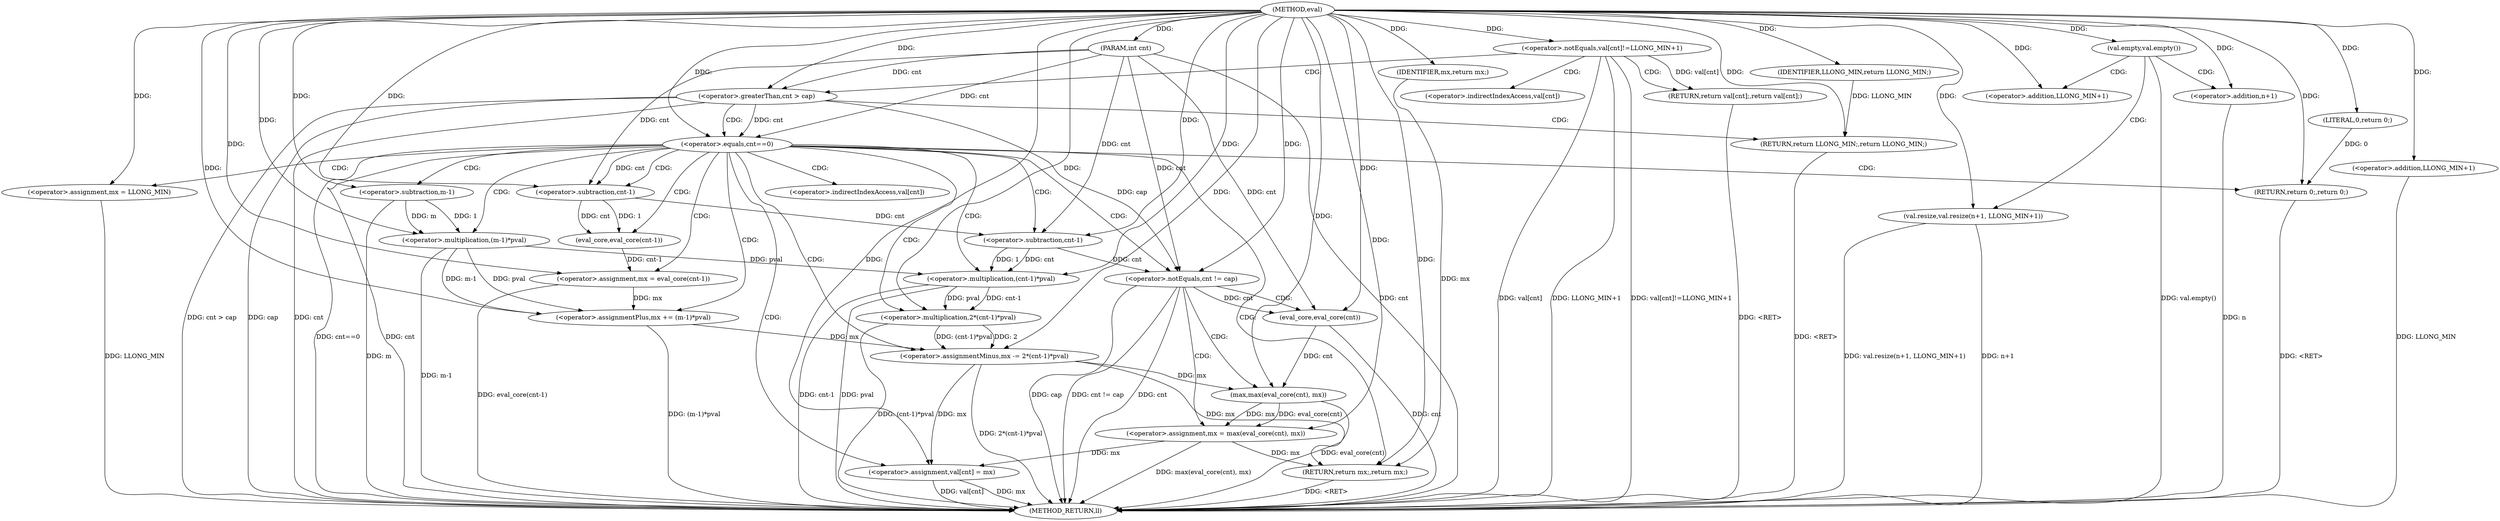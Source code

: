 digraph "eval" {  
"1000110" [label = "(METHOD,eval)" ]
"1000190" [label = "(METHOD_RETURN,ll)" ]
"1000111" [label = "(PARAM,int cnt)" ]
"1000147" [label = "(<operator>.assignment,mx = LLONG_MIN)" ]
"1000150" [label = "(<operator>.assignment,mx = eval_core(cnt-1))" ]
"1000156" [label = "(<operator>.assignmentPlus,mx += (m-1)*pval)" ]
"1000163" [label = "(<operator>.assignmentMinus,mx -= 2*(cnt-1)*pval)" ]
"1000183" [label = "(<operator>.assignment,val[cnt] = mx)" ]
"1000188" [label = "(RETURN,return mx;,return mx;)" ]
"1000114" [label = "(val.empty,val.empty())" ]
"1000115" [label = "(val.resize,val.resize(n+1, LLONG_MIN+1))" ]
"1000123" [label = "(<operator>.notEquals,val[cnt]!=LLONG_MIN+1)" ]
"1000130" [label = "(RETURN,return val[cnt];,return val[cnt];)" ]
"1000135" [label = "(<operator>.greaterThan,cnt > cap)" ]
"1000138" [label = "(RETURN,return LLONG_MIN;,return LLONG_MIN;)" ]
"1000141" [label = "(<operator>.equals,cnt==0)" ]
"1000144" [label = "(RETURN,return 0;,return 0;)" ]
"1000173" [label = "(<operator>.notEquals,cnt != cap)" ]
"1000189" [label = "(IDENTIFIER,mx,return mx;)" ]
"1000139" [label = "(IDENTIFIER,LLONG_MIN,return LLONG_MIN;)" ]
"1000145" [label = "(LITERAL,0,return 0;)" ]
"1000152" [label = "(eval_core,eval_core(cnt-1))" ]
"1000158" [label = "(<operator>.multiplication,(m-1)*pval)" ]
"1000165" [label = "(<operator>.multiplication,2*(cnt-1)*pval)" ]
"1000177" [label = "(<operator>.assignment,mx = max(eval_core(cnt), mx))" ]
"1000116" [label = "(<operator>.addition,n+1)" ]
"1000119" [label = "(<operator>.addition,LLONG_MIN+1)" ]
"1000127" [label = "(<operator>.addition,LLONG_MIN+1)" ]
"1000153" [label = "(<operator>.subtraction,cnt-1)" ]
"1000159" [label = "(<operator>.subtraction,m-1)" ]
"1000167" [label = "(<operator>.multiplication,(cnt-1)*pval)" ]
"1000168" [label = "(<operator>.subtraction,cnt-1)" ]
"1000179" [label = "(max,max(eval_core(cnt), mx))" ]
"1000180" [label = "(eval_core,eval_core(cnt))" ]
"1000184" [label = "(<operator>.indirectIndexAccess,val[cnt])" ]
"1000131" [label = "(<operator>.indirectIndexAccess,val[cnt])" ]
  "1000188" -> "1000190"  [ label = "DDG: <RET>"] 
  "1000144" -> "1000190"  [ label = "DDG: <RET>"] 
  "1000138" -> "1000190"  [ label = "DDG: <RET>"] 
  "1000130" -> "1000190"  [ label = "DDG: <RET>"] 
  "1000111" -> "1000190"  [ label = "DDG: cnt"] 
  "1000114" -> "1000190"  [ label = "DDG: val.empty()"] 
  "1000115" -> "1000190"  [ label = "DDG: n+1"] 
  "1000115" -> "1000190"  [ label = "DDG: val.resize(n+1, LLONG_MIN+1)"] 
  "1000123" -> "1000190"  [ label = "DDG: val[cnt]"] 
  "1000127" -> "1000190"  [ label = "DDG: LLONG_MIN"] 
  "1000123" -> "1000190"  [ label = "DDG: LLONG_MIN+1"] 
  "1000123" -> "1000190"  [ label = "DDG: val[cnt]!=LLONG_MIN+1"] 
  "1000135" -> "1000190"  [ label = "DDG: cnt"] 
  "1000135" -> "1000190"  [ label = "DDG: cap"] 
  "1000135" -> "1000190"  [ label = "DDG: cnt > cap"] 
  "1000141" -> "1000190"  [ label = "DDG: cnt"] 
  "1000141" -> "1000190"  [ label = "DDG: cnt==0"] 
  "1000147" -> "1000190"  [ label = "DDG: LLONG_MIN"] 
  "1000150" -> "1000190"  [ label = "DDG: eval_core(cnt-1)"] 
  "1000158" -> "1000190"  [ label = "DDG: m-1"] 
  "1000156" -> "1000190"  [ label = "DDG: (m-1)*pval"] 
  "1000167" -> "1000190"  [ label = "DDG: cnt-1"] 
  "1000167" -> "1000190"  [ label = "DDG: pval"] 
  "1000165" -> "1000190"  [ label = "DDG: (cnt-1)*pval"] 
  "1000163" -> "1000190"  [ label = "DDG: 2*(cnt-1)*pval"] 
  "1000173" -> "1000190"  [ label = "DDG: cnt"] 
  "1000173" -> "1000190"  [ label = "DDG: cap"] 
  "1000173" -> "1000190"  [ label = "DDG: cnt != cap"] 
  "1000180" -> "1000190"  [ label = "DDG: cnt"] 
  "1000179" -> "1000190"  [ label = "DDG: eval_core(cnt)"] 
  "1000177" -> "1000190"  [ label = "DDG: max(eval_core(cnt), mx)"] 
  "1000183" -> "1000190"  [ label = "DDG: val[cnt]"] 
  "1000183" -> "1000190"  [ label = "DDG: mx"] 
  "1000116" -> "1000190"  [ label = "DDG: n"] 
  "1000159" -> "1000190"  [ label = "DDG: m"] 
  "1000110" -> "1000111"  [ label = "DDG: "] 
  "1000110" -> "1000147"  [ label = "DDG: "] 
  "1000152" -> "1000150"  [ label = "DDG: cnt-1"] 
  "1000158" -> "1000156"  [ label = "DDG: pval"] 
  "1000158" -> "1000156"  [ label = "DDG: m-1"] 
  "1000165" -> "1000163"  [ label = "DDG: (cnt-1)*pval"] 
  "1000165" -> "1000163"  [ label = "DDG: 2"] 
  "1000163" -> "1000183"  [ label = "DDG: mx"] 
  "1000177" -> "1000183"  [ label = "DDG: mx"] 
  "1000110" -> "1000183"  [ label = "DDG: "] 
  "1000189" -> "1000188"  [ label = "DDG: mx"] 
  "1000163" -> "1000188"  [ label = "DDG: mx"] 
  "1000177" -> "1000188"  [ label = "DDG: mx"] 
  "1000110" -> "1000188"  [ label = "DDG: "] 
  "1000110" -> "1000114"  [ label = "DDG: "] 
  "1000123" -> "1000130"  [ label = "DDG: val[cnt]"] 
  "1000139" -> "1000138"  [ label = "DDG: LLONG_MIN"] 
  "1000110" -> "1000138"  [ label = "DDG: "] 
  "1000145" -> "1000144"  [ label = "DDG: 0"] 
  "1000110" -> "1000144"  [ label = "DDG: "] 
  "1000110" -> "1000150"  [ label = "DDG: "] 
  "1000150" -> "1000156"  [ label = "DDG: mx"] 
  "1000110" -> "1000156"  [ label = "DDG: "] 
  "1000156" -> "1000163"  [ label = "DDG: mx"] 
  "1000110" -> "1000163"  [ label = "DDG: "] 
  "1000110" -> "1000189"  [ label = "DDG: "] 
  "1000110" -> "1000115"  [ label = "DDG: "] 
  "1000110" -> "1000123"  [ label = "DDG: "] 
  "1000111" -> "1000135"  [ label = "DDG: cnt"] 
  "1000110" -> "1000135"  [ label = "DDG: "] 
  "1000110" -> "1000139"  [ label = "DDG: "] 
  "1000135" -> "1000141"  [ label = "DDG: cnt"] 
  "1000111" -> "1000141"  [ label = "DDG: cnt"] 
  "1000110" -> "1000141"  [ label = "DDG: "] 
  "1000110" -> "1000145"  [ label = "DDG: "] 
  "1000153" -> "1000152"  [ label = "DDG: 1"] 
  "1000153" -> "1000152"  [ label = "DDG: cnt"] 
  "1000159" -> "1000158"  [ label = "DDG: 1"] 
  "1000159" -> "1000158"  [ label = "DDG: m"] 
  "1000110" -> "1000158"  [ label = "DDG: "] 
  "1000110" -> "1000165"  [ label = "DDG: "] 
  "1000167" -> "1000165"  [ label = "DDG: cnt-1"] 
  "1000167" -> "1000165"  [ label = "DDG: pval"] 
  "1000168" -> "1000173"  [ label = "DDG: cnt"] 
  "1000111" -> "1000173"  [ label = "DDG: cnt"] 
  "1000110" -> "1000173"  [ label = "DDG: "] 
  "1000135" -> "1000173"  [ label = "DDG: cap"] 
  "1000179" -> "1000177"  [ label = "DDG: mx"] 
  "1000179" -> "1000177"  [ label = "DDG: eval_core(cnt)"] 
  "1000110" -> "1000116"  [ label = "DDG: "] 
  "1000110" -> "1000119"  [ label = "DDG: "] 
  "1000110" -> "1000127"  [ label = "DDG: "] 
  "1000141" -> "1000153"  [ label = "DDG: cnt"] 
  "1000111" -> "1000153"  [ label = "DDG: cnt"] 
  "1000110" -> "1000153"  [ label = "DDG: "] 
  "1000110" -> "1000159"  [ label = "DDG: "] 
  "1000168" -> "1000167"  [ label = "DDG: 1"] 
  "1000168" -> "1000167"  [ label = "DDG: cnt"] 
  "1000158" -> "1000167"  [ label = "DDG: pval"] 
  "1000110" -> "1000167"  [ label = "DDG: "] 
  "1000110" -> "1000177"  [ label = "DDG: "] 
  "1000153" -> "1000168"  [ label = "DDG: cnt"] 
  "1000111" -> "1000168"  [ label = "DDG: cnt"] 
  "1000110" -> "1000168"  [ label = "DDG: "] 
  "1000180" -> "1000179"  [ label = "DDG: cnt"] 
  "1000163" -> "1000179"  [ label = "DDG: mx"] 
  "1000110" -> "1000179"  [ label = "DDG: "] 
  "1000173" -> "1000180"  [ label = "DDG: cnt"] 
  "1000111" -> "1000180"  [ label = "DDG: cnt"] 
  "1000110" -> "1000180"  [ label = "DDG: "] 
  "1000114" -> "1000119"  [ label = "CDG: "] 
  "1000114" -> "1000116"  [ label = "CDG: "] 
  "1000114" -> "1000115"  [ label = "CDG: "] 
  "1000123" -> "1000135"  [ label = "CDG: "] 
  "1000123" -> "1000131"  [ label = "CDG: "] 
  "1000123" -> "1000130"  [ label = "CDG: "] 
  "1000135" -> "1000141"  [ label = "CDG: "] 
  "1000135" -> "1000138"  [ label = "CDG: "] 
  "1000141" -> "1000153"  [ label = "CDG: "] 
  "1000141" -> "1000156"  [ label = "CDG: "] 
  "1000141" -> "1000152"  [ label = "CDG: "] 
  "1000141" -> "1000150"  [ label = "CDG: "] 
  "1000141" -> "1000183"  [ label = "CDG: "] 
  "1000141" -> "1000144"  [ label = "CDG: "] 
  "1000141" -> "1000165"  [ label = "CDG: "] 
  "1000141" -> "1000163"  [ label = "CDG: "] 
  "1000141" -> "1000168"  [ label = "CDG: "] 
  "1000141" -> "1000188"  [ label = "CDG: "] 
  "1000141" -> "1000159"  [ label = "CDG: "] 
  "1000141" -> "1000167"  [ label = "CDG: "] 
  "1000141" -> "1000173"  [ label = "CDG: "] 
  "1000141" -> "1000158"  [ label = "CDG: "] 
  "1000141" -> "1000147"  [ label = "CDG: "] 
  "1000141" -> "1000184"  [ label = "CDG: "] 
  "1000173" -> "1000180"  [ label = "CDG: "] 
  "1000173" -> "1000179"  [ label = "CDG: "] 
  "1000173" -> "1000177"  [ label = "CDG: "] 
}

